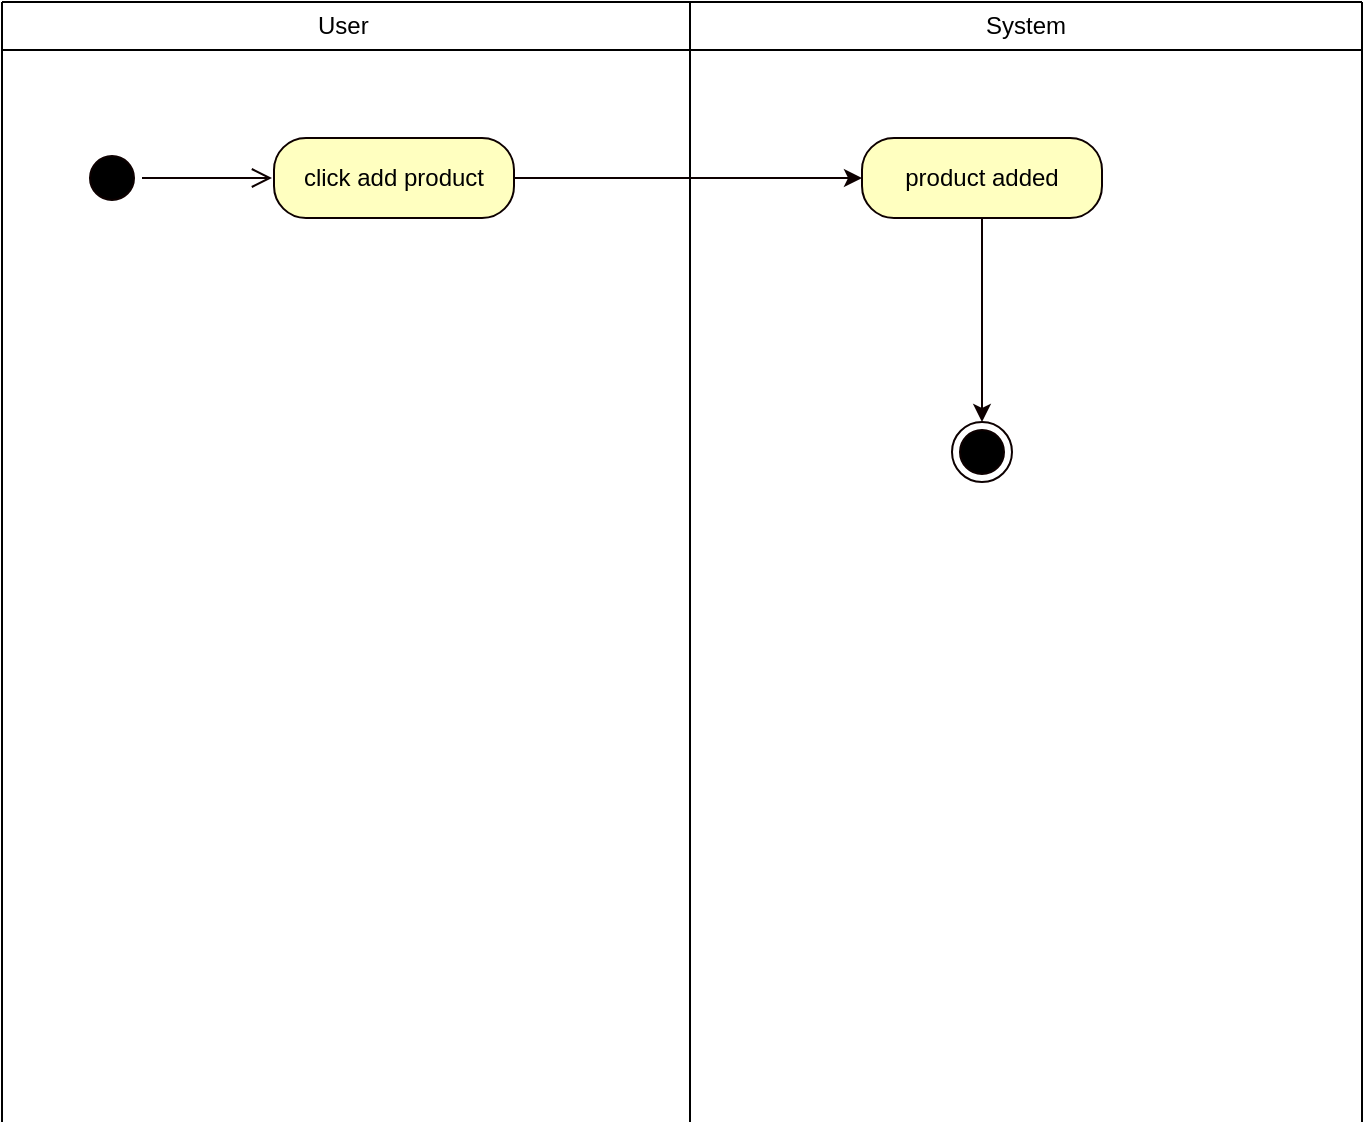 <mxfile version="12.2.7" type="github" pages="1"><diagram id="Pe2UpjacaqwVgCTU3O6b" name="Page-1"><mxGraphModel dx="1186" dy="706" grid="1" gridSize="10" guides="1" tooltips="1" connect="1" arrows="1" fold="1" page="1" pageScale="1" pageWidth="850" pageHeight="1100" math="0" shadow="0"><root><mxCell id="0"/><mxCell id="1" parent="0"/><mxCell id="wrN1YXR-zKL07Yj-m9Vq-14" value="" style="endArrow=none;html=1;" edge="1" parent="1"><mxGeometry width="50" height="50" relative="1" as="geometry"><mxPoint x="80" y="600" as="sourcePoint"/><mxPoint x="80" y="40" as="targetPoint"/></mxGeometry></mxCell><mxCell id="wrN1YXR-zKL07Yj-m9Vq-15" value="" style="endArrow=none;html=1;" edge="1" parent="1"><mxGeometry width="50" height="50" relative="1" as="geometry"><mxPoint x="760" y="40" as="sourcePoint"/><mxPoint x="80" y="40" as="targetPoint"/></mxGeometry></mxCell><mxCell id="wrN1YXR-zKL07Yj-m9Vq-16" value="" style="endArrow=none;html=1;" edge="1" parent="1"><mxGeometry width="50" height="50" relative="1" as="geometry"><mxPoint x="760" y="600" as="sourcePoint"/><mxPoint x="760" y="40" as="targetPoint"/></mxGeometry></mxCell><mxCell id="wrN1YXR-zKL07Yj-m9Vq-17" value="" style="endArrow=none;html=1;" edge="1" parent="1"><mxGeometry width="50" height="50" relative="1" as="geometry"><mxPoint x="80" y="64" as="sourcePoint"/><mxPoint x="760" y="64" as="targetPoint"/></mxGeometry></mxCell><mxCell id="wrN1YXR-zKL07Yj-m9Vq-18" value="" style="endArrow=none;html=1;" edge="1" parent="1"><mxGeometry width="50" height="50" relative="1" as="geometry"><mxPoint x="424" y="600" as="sourcePoint"/><mxPoint x="424" y="40" as="targetPoint"/></mxGeometry></mxCell><mxCell id="wrN1YXR-zKL07Yj-m9Vq-19" value="User" style="text;html=1;resizable=0;points=[];autosize=1;align=left;verticalAlign=top;spacingTop=-4;" vertex="1" parent="1"><mxGeometry x="236" y="42" width="40" height="20" as="geometry"/></mxCell><mxCell id="wrN1YXR-zKL07Yj-m9Vq-20" value="System" style="text;html=1;resizable=0;points=[];autosize=1;align=left;verticalAlign=top;spacingTop=-4;" vertex="1" parent="1"><mxGeometry x="570" y="42" width="60" height="20" as="geometry"/></mxCell><mxCell id="wrN1YXR-zKL07Yj-m9Vq-21" value="" style="ellipse;html=1;shape=startState;fillColor=#000000;strokeColor=#0D0000;" vertex="1" parent="1"><mxGeometry x="120" y="113" width="30" height="30" as="geometry"/></mxCell><mxCell id="wrN1YXR-zKL07Yj-m9Vq-22" value="" style="edgeStyle=orthogonalEdgeStyle;html=1;verticalAlign=bottom;endArrow=open;endSize=8;strokeColor=#0D0000;" edge="1" source="wrN1YXR-zKL07Yj-m9Vq-21" parent="1"><mxGeometry relative="1" as="geometry"><mxPoint x="215" y="128" as="targetPoint"/></mxGeometry></mxCell><mxCell id="wrN1YXR-zKL07Yj-m9Vq-31" style="edgeStyle=orthogonalEdgeStyle;rounded=0;orthogonalLoop=1;jettySize=auto;html=1;strokeColor=#0D0000;" edge="1" parent="1" source="wrN1YXR-zKL07Yj-m9Vq-23" target="wrN1YXR-zKL07Yj-m9Vq-30"><mxGeometry relative="1" as="geometry"/></mxCell><mxCell id="wrN1YXR-zKL07Yj-m9Vq-23" value="click add product" style="rounded=1;whiteSpace=wrap;html=1;arcSize=40;fontColor=#000000;fillColor=#ffffc0;strokeColor=#0D0000;" vertex="1" parent="1"><mxGeometry x="216" y="108" width="120" height="40" as="geometry"/></mxCell><mxCell id="wrN1YXR-zKL07Yj-m9Vq-33" style="edgeStyle=orthogonalEdgeStyle;rounded=0;orthogonalLoop=1;jettySize=auto;html=1;entryX=0.5;entryY=0;entryDx=0;entryDy=0;strokeColor=#0D0000;" edge="1" parent="1" source="wrN1YXR-zKL07Yj-m9Vq-30" target="wrN1YXR-zKL07Yj-m9Vq-32"><mxGeometry relative="1" as="geometry"/></mxCell><mxCell id="wrN1YXR-zKL07Yj-m9Vq-30" value="product added" style="rounded=1;whiteSpace=wrap;html=1;arcSize=40;fontColor=#000000;fillColor=#ffffc0;strokeColor=#0D0000;" vertex="1" parent="1"><mxGeometry x="510" y="108" width="120" height="40" as="geometry"/></mxCell><mxCell id="wrN1YXR-zKL07Yj-m9Vq-32" value="" style="ellipse;html=1;shape=endState;fillColor=#000000;strokeColor=#0D0000;" vertex="1" parent="1"><mxGeometry x="555" y="250" width="30" height="30" as="geometry"/></mxCell></root></mxGraphModel></diagram></mxfile>